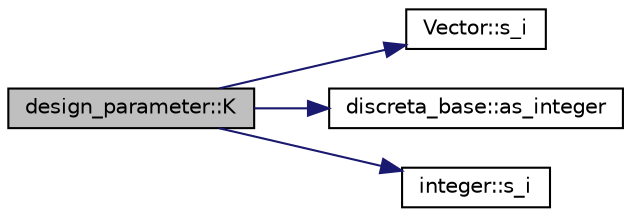 digraph "design_parameter::K"
{
  edge [fontname="Helvetica",fontsize="10",labelfontname="Helvetica",labelfontsize="10"];
  node [fontname="Helvetica",fontsize="10",shape=record];
  rankdir="LR";
  Node1306 [label="design_parameter::K",height=0.2,width=0.4,color="black", fillcolor="grey75", style="filled", fontcolor="black"];
  Node1306 -> Node1307 [color="midnightblue",fontsize="10",style="solid",fontname="Helvetica"];
  Node1307 [label="Vector::s_i",height=0.2,width=0.4,color="black", fillcolor="white", style="filled",URL="$d5/db2/class_vector.html#a1c4fe1752523df8119f70dd550244871"];
  Node1306 -> Node1308 [color="midnightblue",fontsize="10",style="solid",fontname="Helvetica"];
  Node1308 [label="discreta_base::as_integer",height=0.2,width=0.4,color="black", fillcolor="white", style="filled",URL="$d7/d71/classdiscreta__base.html#a00d7691eaf874fd283d942692fe8dd26"];
  Node1306 -> Node1309 [color="midnightblue",fontsize="10",style="solid",fontname="Helvetica"];
  Node1309 [label="integer::s_i",height=0.2,width=0.4,color="black", fillcolor="white", style="filled",URL="$d0/de5/classinteger.html#adf28e9f94d4c844adaa950deeb80b904"];
}
